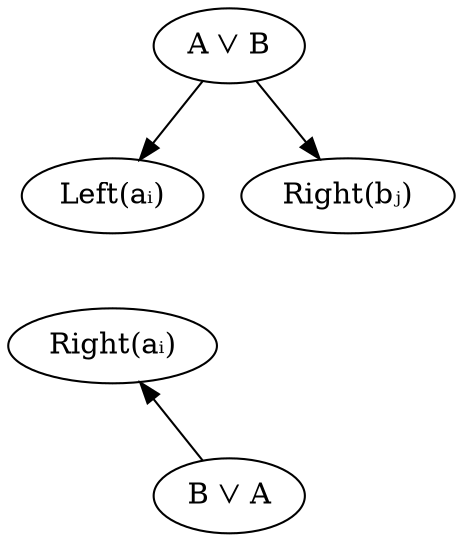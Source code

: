 digraph {
    AorB[label="A ⋁ B"]
    LeftA[label="Left(aᵢ)" class="value"]
    RightB[label="Right(bⱼ)" class="value"]

    AorB -> LeftA
    AorB -> RightB

    BorA[label="B ⋁ A"]
    LeftB[label="Left(bⱼ)" class="value" style=invis]
    RightA[label="Right(aᵢ)" class="value"]

    LeftB -> BorA[dir=back style=invis]
    RightA -> BorA[dir=back]

    LeftA -> RightA[style=invis]
    RightA -> LeftA[style=invis]
    LeftB -> RightB[style=invis]
    RightB -> LeftB[style=invis]
}
